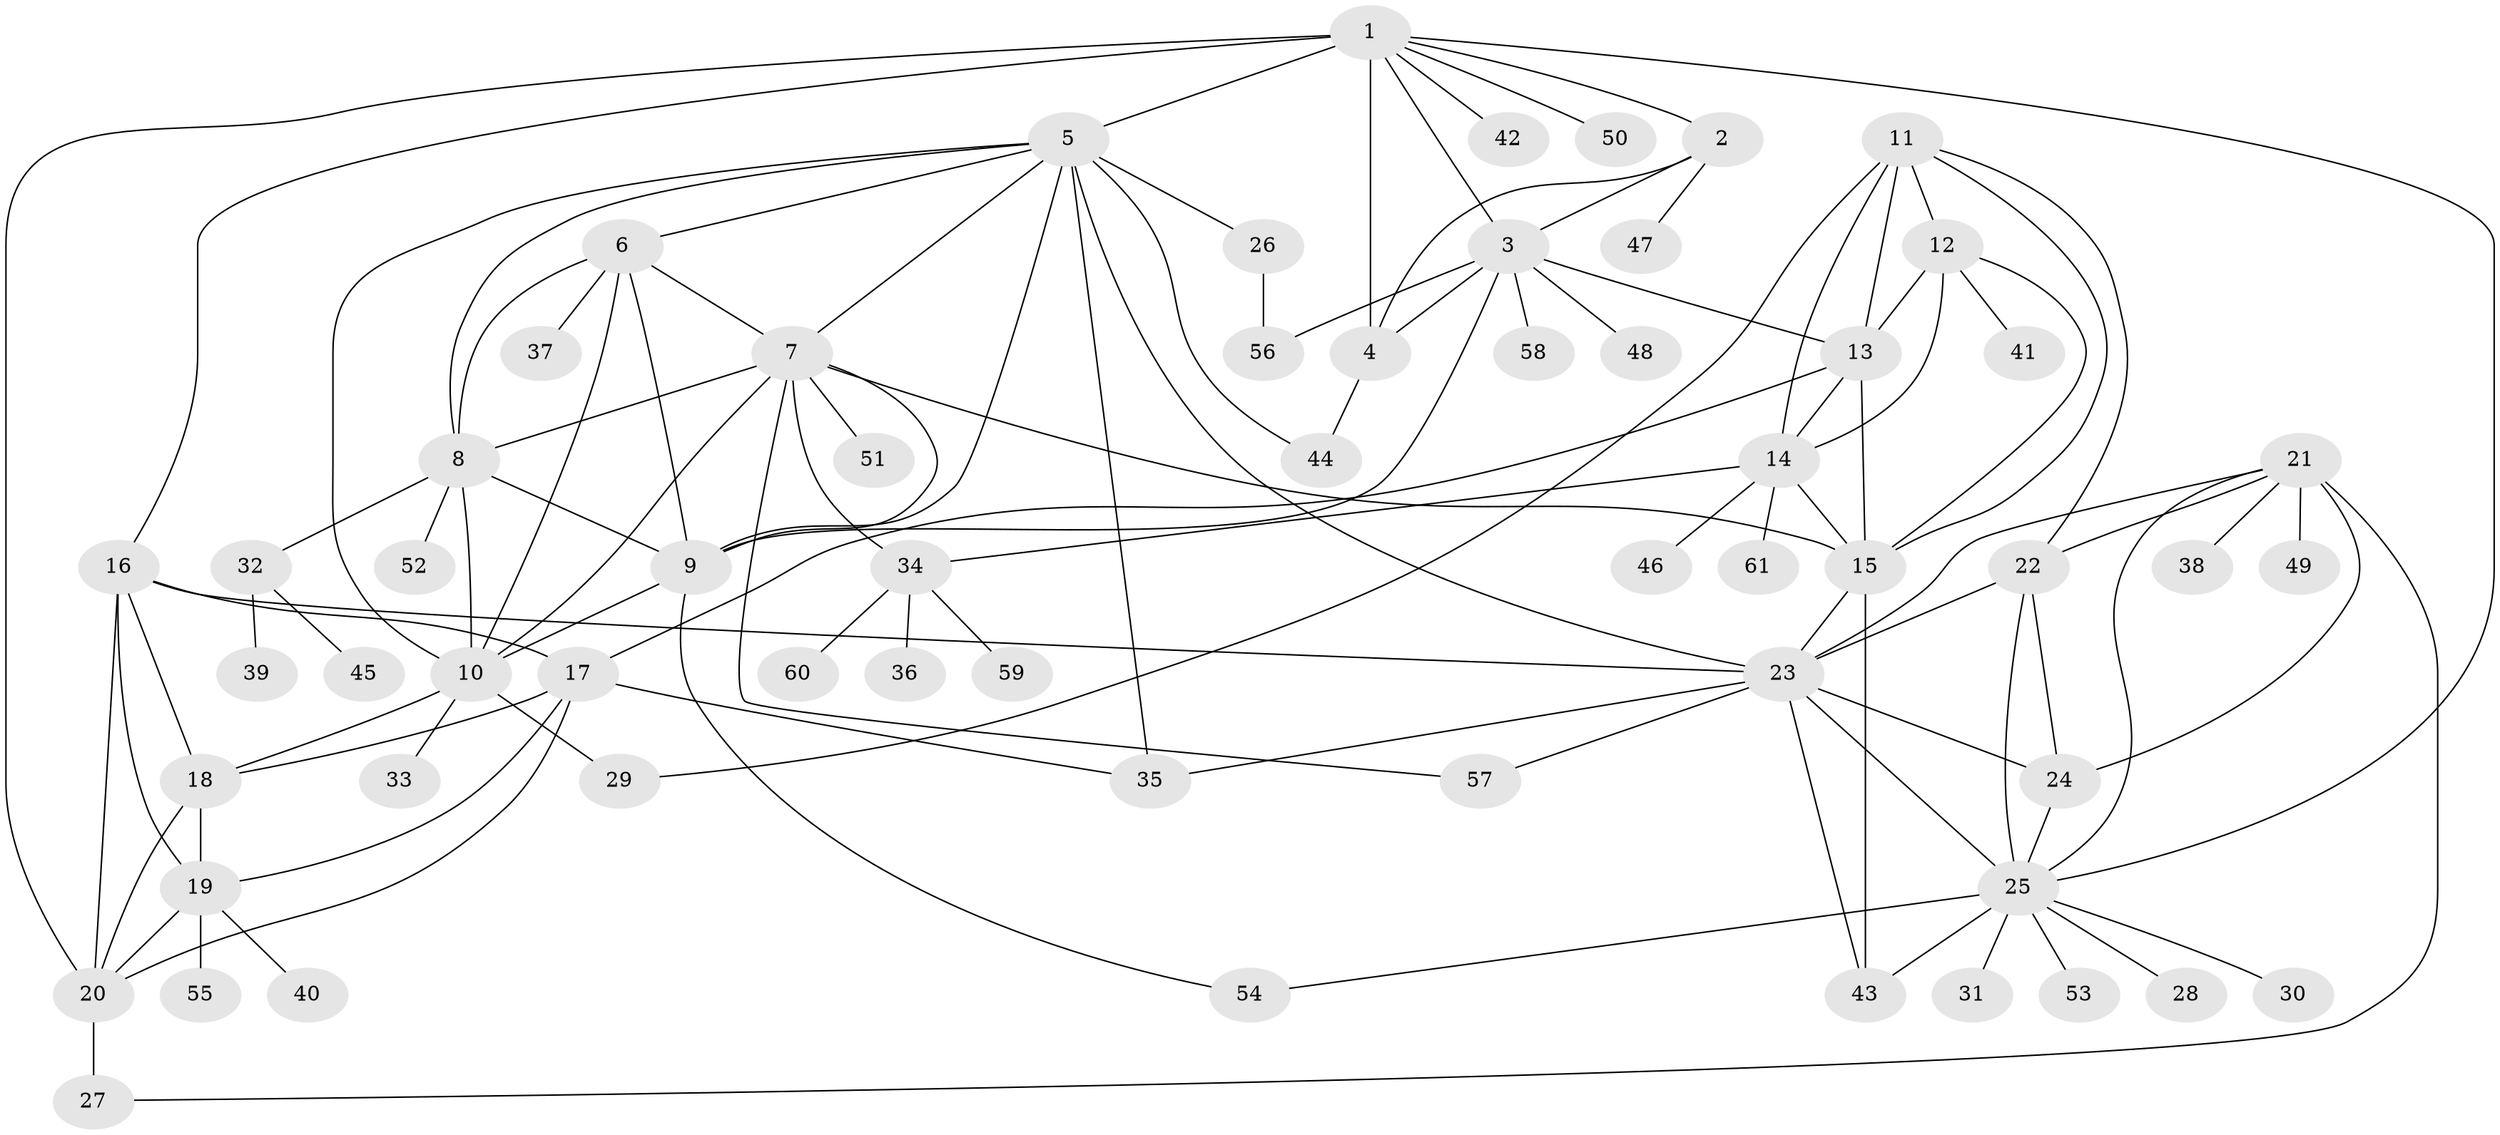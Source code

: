 // original degree distribution, {6: 0.024793388429752067, 5: 0.03305785123966942, 7: 0.049586776859504134, 11: 0.024793388429752067, 8: 0.049586776859504134, 15: 0.008264462809917356, 10: 0.01652892561983471, 9: 0.024793388429752067, 12: 0.008264462809917356, 13: 0.01652892561983471, 1: 0.5289256198347108, 3: 0.024793388429752067, 2: 0.18181818181818182, 4: 0.008264462809917356}
// Generated by graph-tools (version 1.1) at 2025/37/03/09/25 02:37:24]
// undirected, 61 vertices, 111 edges
graph export_dot {
graph [start="1"]
  node [color=gray90,style=filled];
  1;
  2;
  3;
  4;
  5;
  6;
  7;
  8;
  9;
  10;
  11;
  12;
  13;
  14;
  15;
  16;
  17;
  18;
  19;
  20;
  21;
  22;
  23;
  24;
  25;
  26;
  27;
  28;
  29;
  30;
  31;
  32;
  33;
  34;
  35;
  36;
  37;
  38;
  39;
  40;
  41;
  42;
  43;
  44;
  45;
  46;
  47;
  48;
  49;
  50;
  51;
  52;
  53;
  54;
  55;
  56;
  57;
  58;
  59;
  60;
  61;
  1 -- 2 [weight=3.0];
  1 -- 3 [weight=3.0];
  1 -- 4 [weight=7.0];
  1 -- 5 [weight=2.0];
  1 -- 16 [weight=1.0];
  1 -- 20 [weight=1.0];
  1 -- 25 [weight=1.0];
  1 -- 42 [weight=1.0];
  1 -- 50 [weight=1.0];
  2 -- 3 [weight=1.0];
  2 -- 4 [weight=1.0];
  2 -- 47 [weight=1.0];
  3 -- 4 [weight=1.0];
  3 -- 9 [weight=1.0];
  3 -- 13 [weight=1.0];
  3 -- 48 [weight=1.0];
  3 -- 56 [weight=1.0];
  3 -- 58 [weight=1.0];
  4 -- 44 [weight=1.0];
  5 -- 6 [weight=1.0];
  5 -- 7 [weight=1.0];
  5 -- 8 [weight=1.0];
  5 -- 9 [weight=1.0];
  5 -- 10 [weight=1.0];
  5 -- 23 [weight=1.0];
  5 -- 26 [weight=1.0];
  5 -- 35 [weight=4.0];
  5 -- 44 [weight=1.0];
  6 -- 7 [weight=1.0];
  6 -- 8 [weight=1.0];
  6 -- 9 [weight=1.0];
  6 -- 10 [weight=1.0];
  6 -- 37 [weight=2.0];
  7 -- 8 [weight=1.0];
  7 -- 9 [weight=1.0];
  7 -- 10 [weight=1.0];
  7 -- 15 [weight=1.0];
  7 -- 34 [weight=1.0];
  7 -- 51 [weight=1.0];
  7 -- 57 [weight=1.0];
  8 -- 9 [weight=1.0];
  8 -- 10 [weight=1.0];
  8 -- 32 [weight=1.0];
  8 -- 52 [weight=1.0];
  9 -- 10 [weight=1.0];
  9 -- 54 [weight=1.0];
  10 -- 18 [weight=1.0];
  10 -- 29 [weight=1.0];
  10 -- 33 [weight=3.0];
  11 -- 12 [weight=2.0];
  11 -- 13 [weight=2.0];
  11 -- 14 [weight=2.0];
  11 -- 15 [weight=2.0];
  11 -- 22 [weight=1.0];
  11 -- 29 [weight=1.0];
  12 -- 13 [weight=1.0];
  12 -- 14 [weight=1.0];
  12 -- 15 [weight=1.0];
  12 -- 41 [weight=1.0];
  13 -- 14 [weight=1.0];
  13 -- 15 [weight=1.0];
  13 -- 17 [weight=1.0];
  14 -- 15 [weight=1.0];
  14 -- 34 [weight=1.0];
  14 -- 46 [weight=1.0];
  14 -- 61 [weight=1.0];
  15 -- 23 [weight=1.0];
  15 -- 43 [weight=4.0];
  16 -- 17 [weight=2.0];
  16 -- 18 [weight=2.0];
  16 -- 19 [weight=7.0];
  16 -- 20 [weight=2.0];
  16 -- 23 [weight=1.0];
  17 -- 18 [weight=1.0];
  17 -- 19 [weight=1.0];
  17 -- 20 [weight=1.0];
  17 -- 35 [weight=1.0];
  18 -- 19 [weight=1.0];
  18 -- 20 [weight=1.0];
  19 -- 20 [weight=1.0];
  19 -- 40 [weight=1.0];
  19 -- 55 [weight=1.0];
  20 -- 27 [weight=2.0];
  21 -- 22 [weight=1.0];
  21 -- 23 [weight=2.0];
  21 -- 24 [weight=1.0];
  21 -- 25 [weight=1.0];
  21 -- 27 [weight=1.0];
  21 -- 38 [weight=1.0];
  21 -- 49 [weight=1.0];
  22 -- 23 [weight=2.0];
  22 -- 24 [weight=1.0];
  22 -- 25 [weight=1.0];
  23 -- 24 [weight=3.0];
  23 -- 25 [weight=2.0];
  23 -- 35 [weight=1.0];
  23 -- 43 [weight=1.0];
  23 -- 57 [weight=1.0];
  24 -- 25 [weight=1.0];
  25 -- 28 [weight=1.0];
  25 -- 30 [weight=1.0];
  25 -- 31 [weight=1.0];
  25 -- 43 [weight=1.0];
  25 -- 53 [weight=1.0];
  25 -- 54 [weight=1.0];
  26 -- 56 [weight=1.0];
  32 -- 39 [weight=1.0];
  32 -- 45 [weight=1.0];
  34 -- 36 [weight=1.0];
  34 -- 59 [weight=1.0];
  34 -- 60 [weight=1.0];
}
